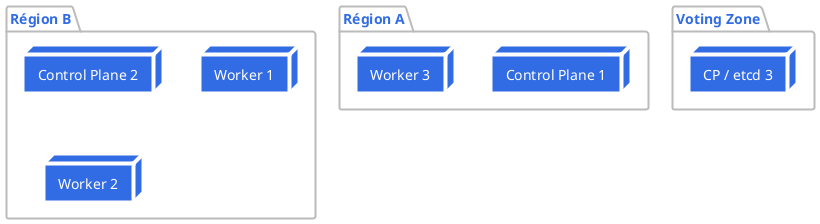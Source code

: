 @startuml

skinparam package {
    BackgroundColor #fff
    BorderColor #bbb
    BorderThickness 2
    FontColor #326ce5
    TitleFontColor #326ce5
}

skinparam node {
    BackgroundColor #326ce5
    BorderColor white
    BorderThickness 4
    FontColor white
}

skinparam storage {
    BackgroundColor white
    BorderColor #bbb
    BorderThickness 2
    FontColor #326ce5
}

package "Région B" as zoneB {
    node "Control Plane 2" as cp2
    node "Worker 1" as wo1
    node "Worker 2" as wo2
}

package "Région A" as zoneA {
    node "Control Plane 1" as cp1
    node "Worker 3" as wo3
}

package "Voting Zone" as votingZone {
    node "CP / etcd 3" as etcd3
' TODO Schématiser que pas de worker dans cette zone
}

@enduml

